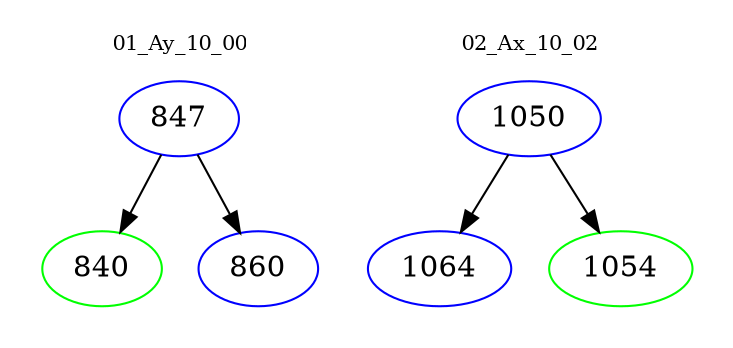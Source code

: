 digraph{
subgraph cluster_0 {
color = white
label = "01_Ay_10_00";
fontsize=10;
T0_847 [label="847", color="blue"]
T0_847 -> T0_840 [color="black"]
T0_840 [label="840", color="green"]
T0_847 -> T0_860 [color="black"]
T0_860 [label="860", color="blue"]
}
subgraph cluster_1 {
color = white
label = "02_Ax_10_02";
fontsize=10;
T1_1050 [label="1050", color="blue"]
T1_1050 -> T1_1064 [color="black"]
T1_1064 [label="1064", color="blue"]
T1_1050 -> T1_1054 [color="black"]
T1_1054 [label="1054", color="green"]
}
}
